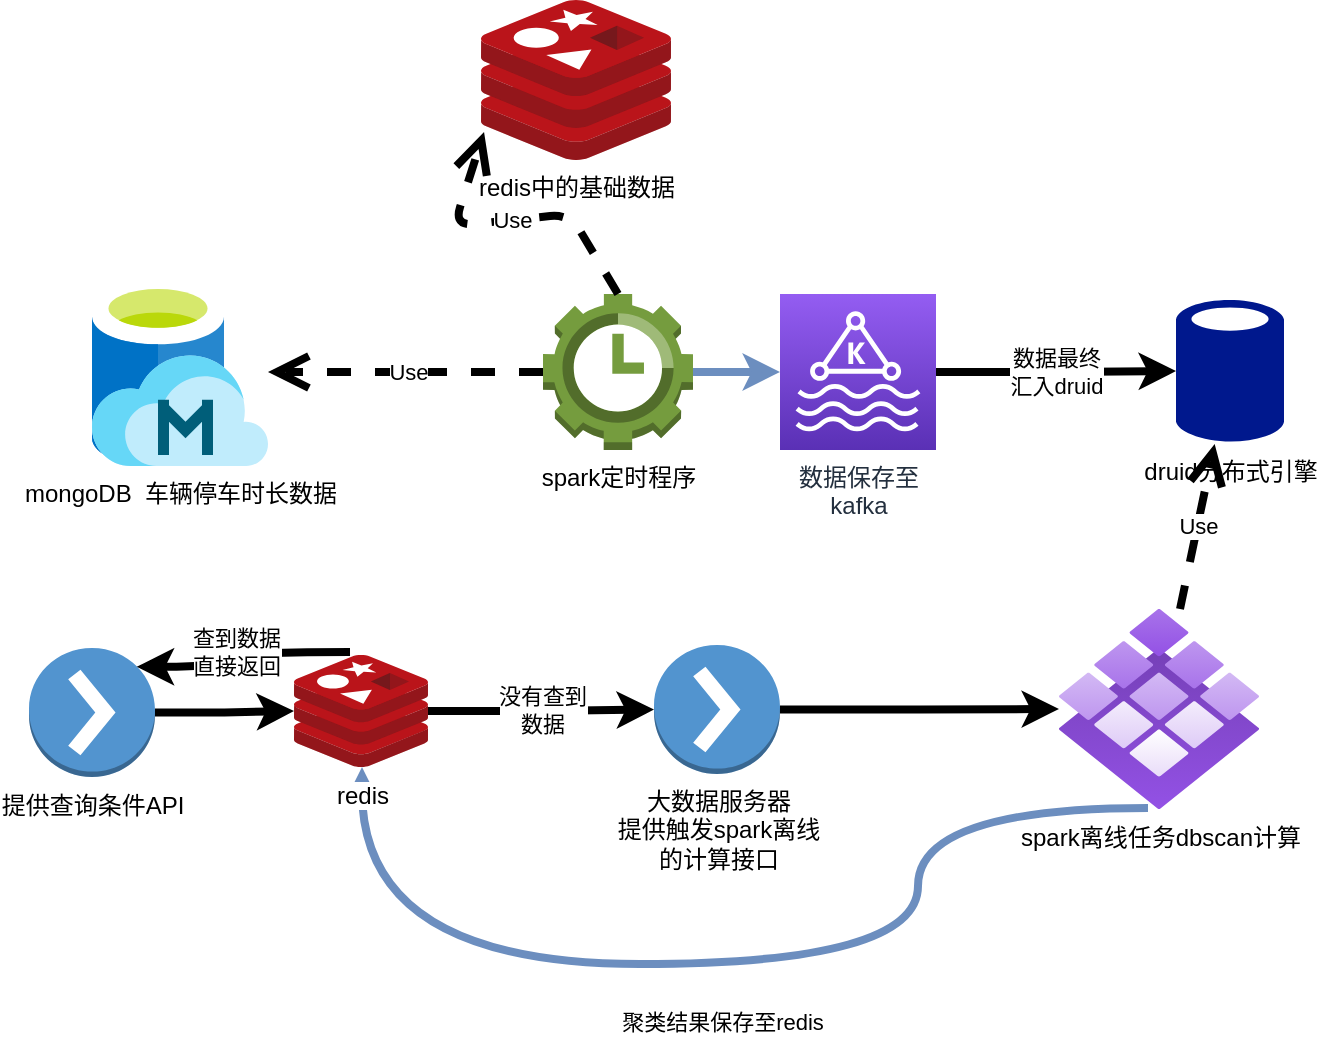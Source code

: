 <mxfile version="12.2.4" type="github" pages="1">
  <diagram id="L4WbK76gIzjxOnFG95fo" name="Page-1">
    <mxGraphModel dx="772" dy="900" grid="0" gridSize="10" guides="1" tooltips="1" connect="1" arrows="1" fold="1" page="0" pageScale="1" pageWidth="827" pageHeight="1169" background="none" math="0" shadow="0">
      <root>
        <mxCell id="0"/>
        <mxCell id="1" parent="0"/>
        <mxCell id="fUflsA1uZveHPatxNksZ-9" value="mongoDB&amp;nbsp; 车辆停车时长数据" style="aspect=fixed;html=1;points=[];align=center;image;fontSize=12;image=img/lib/mscae/Managed_Databases.svg;" parent="1" vertex="1">
          <mxGeometry x="124" y="-135" width="88" height="94" as="geometry"/>
        </mxCell>
        <mxCell id="KI7ir71bEpRMWDz0nZgo-7" value="" style="edgeStyle=orthogonalEdgeStyle;rounded=0;orthogonalLoop=1;jettySize=auto;html=1;strokeWidth=4;" edge="1" parent="1" source="c5coazDtm47vXDaHpvgy-1" target="KI7ir71bEpRMWDz0nZgo-6">
          <mxGeometry relative="1" as="geometry"/>
        </mxCell>
        <mxCell id="c5coazDtm47vXDaHpvgy-1" value="提供查询条件API" style="outlineConnect=0;dashed=0;verticalLabelPosition=bottom;verticalAlign=top;align=center;html=1;shape=mxgraph.aws3.action;fillColor=#5294CF;gradientColor=none;" parent="1" vertex="1">
          <mxGeometry x="92.5" y="50" width="63" height="64.5" as="geometry"/>
        </mxCell>
        <mxCell id="KI7ir71bEpRMWDz0nZgo-8" value="" style="edgeStyle=orthogonalEdgeStyle;rounded=0;orthogonalLoop=1;jettySize=auto;html=1;strokeWidth=4;" edge="1" parent="1" source="c5coazDtm47vXDaHpvgy-3" target="c5coazDtm47vXDaHpvgy-9">
          <mxGeometry relative="1" as="geometry"/>
        </mxCell>
        <mxCell id="c5coazDtm47vXDaHpvgy-3" value="大数据服务器&lt;br&gt;提供触发spark离线&lt;br&gt;的计算接口" style="outlineConnect=0;dashed=0;verticalLabelPosition=bottom;verticalAlign=top;align=center;html=1;shape=mxgraph.aws3.action;fillColor=#5294CF;gradientColor=none;" parent="1" vertex="1">
          <mxGeometry x="405" y="48.5" width="63" height="64.5" as="geometry"/>
        </mxCell>
        <mxCell id="c5coazDtm47vXDaHpvgy-17" value="聚类结果保存至redis" style="edgeStyle=orthogonalEdgeStyle;curved=1;orthogonalLoop=1;jettySize=auto;html=1;strokeWidth=4;fillColor=#dae8fc;strokeColor=#6c8ebf;exitX=0.445;exitY=0.995;exitDx=0;exitDy=0;exitPerimeter=0;" parent="1" source="c5coazDtm47vXDaHpvgy-9" target="KI7ir71bEpRMWDz0nZgo-6" edge="1">
          <mxGeometry x="0.024" y="29" relative="1" as="geometry">
            <mxPoint x="263" y="239" as="targetPoint"/>
            <Array as="points">
              <mxPoint x="537" y="130"/>
              <mxPoint x="537" y="208"/>
              <mxPoint x="259" y="208"/>
            </Array>
            <mxPoint as="offset"/>
          </mxGeometry>
        </mxCell>
        <mxCell id="c5coazDtm47vXDaHpvgy-9" value="spark离线任务dbscan计算" style="aspect=fixed;html=1;points=[];align=center;image;fontSize=12;image=img/lib/mscae/DC_OS.svg;dashed=0;fontFamily=Helvetica;fontColor=#000000;strokeColor=#000000;fillColor=#03B5BB;" parent="1" vertex="1">
          <mxGeometry x="607.5" y="30.5" width="100" height="100" as="geometry"/>
        </mxCell>
        <mxCell id="WQ_rB6_KfM2h-QvSV6rr-1" value="druid分布式引擎" style="aspect=fixed;pointerEvents=1;shadow=0;dashed=0;html=1;strokeColor=none;labelPosition=center;verticalLabelPosition=bottom;verticalAlign=top;align=center;fillColor=#00188D;shape=mxgraph.mscae.enterprise.database_generic" parent="1" vertex="1">
          <mxGeometry x="666" y="-125" width="54" height="73" as="geometry"/>
        </mxCell>
        <mxCell id="WQ_rB6_KfM2h-QvSV6rr-10" value="" style="edgeStyle=orthogonalEdgeStyle;rounded=0;orthogonalLoop=1;jettySize=auto;html=1;strokeWidth=4;fillColor=#dae8fc;strokeColor=#6c8ebf;" parent="1" source="WQ_rB6_KfM2h-QvSV6rr-2" target="WQ_rB6_KfM2h-QvSV6rr-4" edge="1">
          <mxGeometry relative="1" as="geometry"/>
        </mxCell>
        <mxCell id="WQ_rB6_KfM2h-QvSV6rr-2" value="spark定时程序&lt;br&gt;" style="outlineConnect=0;dashed=0;verticalLabelPosition=bottom;verticalAlign=top;align=center;html=1;shape=mxgraph.aws3.maintenance_window;fillColor=#759C3E;gradientColor=none;" parent="1" vertex="1">
          <mxGeometry x="349.5" y="-127" width="75" height="78" as="geometry"/>
        </mxCell>
        <mxCell id="WQ_rB6_KfM2h-QvSV6rr-16" value="数据最终&lt;br&gt;汇入druid" style="edgeStyle=orthogonalEdgeStyle;rounded=0;orthogonalLoop=1;jettySize=auto;html=1;strokeWidth=4;entryX=0;entryY=0.5;entryDx=0;entryDy=0;entryPerimeter=0;" parent="1" source="WQ_rB6_KfM2h-QvSV6rr-4" target="WQ_rB6_KfM2h-QvSV6rr-1" edge="1">
          <mxGeometry relative="1" as="geometry">
            <mxPoint x="626" y="-88" as="targetPoint"/>
          </mxGeometry>
        </mxCell>
        <mxCell id="WQ_rB6_KfM2h-QvSV6rr-4" value="数据保存至&lt;br&gt;kafka" style="outlineConnect=0;fontColor=#232F3E;gradientColor=#945DF2;gradientDirection=north;fillColor=#5A30B5;strokeColor=#ffffff;dashed=0;verticalLabelPosition=bottom;verticalAlign=top;align=center;html=1;fontSize=12;fontStyle=0;aspect=fixed;shape=mxgraph.aws4.resourceIcon;resIcon=mxgraph.aws4.managed_streaming_for_kafka;" parent="1" vertex="1">
          <mxGeometry x="468" y="-127" width="78" height="78" as="geometry"/>
        </mxCell>
        <mxCell id="WQ_rB6_KfM2h-QvSV6rr-19" value="Use" style="endArrow=open;endSize=12;dashed=1;html=1;strokeWidth=4;" parent="1" source="c5coazDtm47vXDaHpvgy-9" target="WQ_rB6_KfM2h-QvSV6rr-1" edge="1">
          <mxGeometry width="160" relative="1" as="geometry">
            <mxPoint x="264.5" y="24" as="sourcePoint"/>
            <mxPoint x="424.5" y="24" as="targetPoint"/>
          </mxGeometry>
        </mxCell>
        <mxCell id="WQ_rB6_KfM2h-QvSV6rr-22" value="Use" style="endArrow=open;endSize=12;dashed=1;html=1;strokeWidth=4;exitX=0;exitY=0.5;exitDx=0;exitDy=0;exitPerimeter=0;" parent="1" source="WQ_rB6_KfM2h-QvSV6rr-2" target="fUflsA1uZveHPatxNksZ-9" edge="1">
          <mxGeometry x="-0.013" width="160" relative="1" as="geometry">
            <mxPoint x="212" y="-168" as="sourcePoint"/>
            <mxPoint x="372" y="-168" as="targetPoint"/>
            <mxPoint as="offset"/>
          </mxGeometry>
        </mxCell>
        <mxCell id="KI7ir71bEpRMWDz0nZgo-1" value="redis中的基础数据" style="aspect=fixed;html=1;points=[];align=center;image;fontSize=12;image=img/lib/mscae/Cache_Redis_Product.svg;" vertex="1" parent="1">
          <mxGeometry x="318.5" y="-274" width="95" height="80" as="geometry"/>
        </mxCell>
        <mxCell id="KI7ir71bEpRMWDz0nZgo-5" value="Use" style="endArrow=open;endSize=12;dashed=1;html=1;strokeWidth=4;exitX=0.5;exitY=0;exitDx=0;exitDy=0;exitPerimeter=0;entryX=0.016;entryY=0.825;entryDx=0;entryDy=0;entryPerimeter=0;" edge="1" parent="1" source="WQ_rB6_KfM2h-QvSV6rr-2" target="KI7ir71bEpRMWDz0nZgo-1">
          <mxGeometry x="-0.013" width="160" relative="1" as="geometry">
            <mxPoint x="615" y="-196.5" as="sourcePoint"/>
            <mxPoint x="477.5" y="-196.5" as="targetPoint"/>
            <mxPoint as="offset"/>
            <Array as="points">
              <mxPoint x="363" y="-167"/>
              <mxPoint x="305" y="-161"/>
            </Array>
          </mxGeometry>
        </mxCell>
        <mxCell id="KI7ir71bEpRMWDz0nZgo-9" value="没有查到&lt;br&gt;数据" style="edgeStyle=orthogonalEdgeStyle;rounded=0;orthogonalLoop=1;jettySize=auto;html=1;strokeWidth=4;" edge="1" parent="1" source="KI7ir71bEpRMWDz0nZgo-6" target="c5coazDtm47vXDaHpvgy-3">
          <mxGeometry relative="1" as="geometry"/>
        </mxCell>
        <mxCell id="KI7ir71bEpRMWDz0nZgo-13" value="查到数据&lt;br&gt;直接返回" style="edgeStyle=orthogonalEdgeStyle;curved=1;orthogonalLoop=1;jettySize=auto;html=1;strokeWidth=4;exitX=0.418;exitY=-0.027;exitDx=0;exitDy=0;exitPerimeter=0;entryX=0.855;entryY=0.145;entryDx=0;entryDy=0;entryPerimeter=0;" edge="1" parent="1" source="KI7ir71bEpRMWDz0nZgo-6" target="c5coazDtm47vXDaHpvgy-1">
          <mxGeometry relative="1" as="geometry">
            <mxPoint x="195" y="31" as="targetPoint"/>
          </mxGeometry>
        </mxCell>
        <mxCell id="KI7ir71bEpRMWDz0nZgo-6" value="redis" style="aspect=fixed;html=1;points=[];align=center;image;fontSize=12;image=img/lib/mscae/Cache_Redis_Product.svg;strokeWidth=3;" vertex="1" parent="1">
          <mxGeometry x="225" y="53.5" width="67" height="56" as="geometry"/>
        </mxCell>
      </root>
    </mxGraphModel>
  </diagram>
</mxfile>
